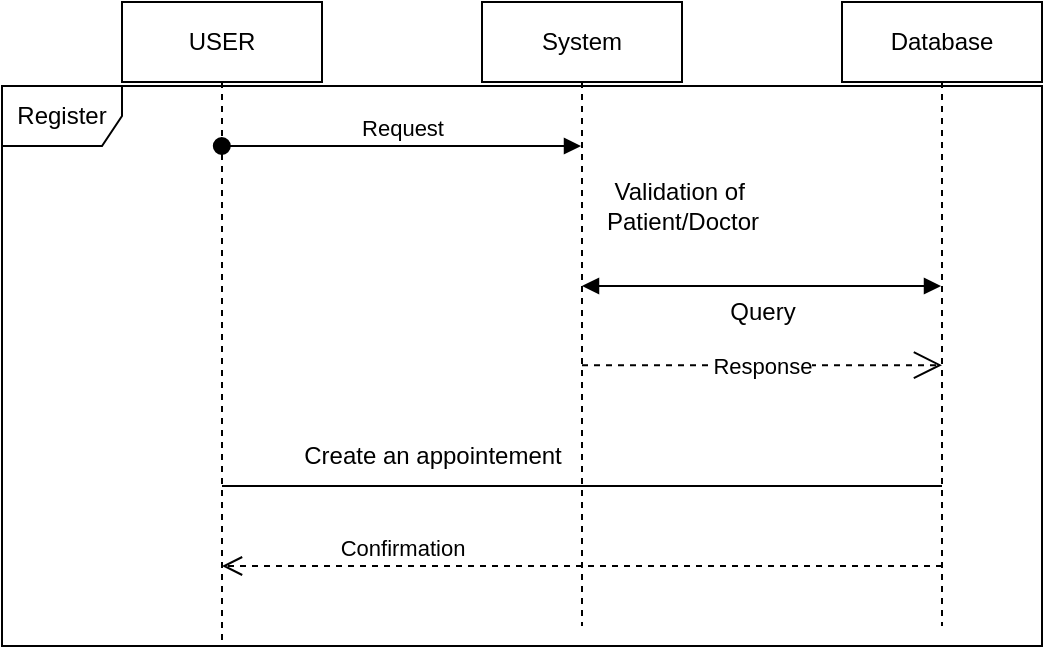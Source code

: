 <mxfile version="25.0.3">
  <diagram name="Page-1" id="929967ad-93f9-6ef4-fab6-5d389245f69c">
    <mxGraphModel dx="1050" dy="557" grid="1" gridSize="10" guides="1" tooltips="1" connect="1" arrows="1" fold="1" page="1" pageScale="1.5" pageWidth="1169" pageHeight="826" background="none" math="0" shadow="0">
      <root>
        <mxCell id="0" style=";html=1;" />
        <mxCell id="1" style=";html=1;" parent="0" />
        <mxCell id="pPTR574hBDZLhEBa0Hd8-18" value="Register" style="shape=umlFrame;whiteSpace=wrap;html=1;pointerEvents=0;" parent="1" vertex="1">
          <mxGeometry x="80" y="80" width="520" height="280" as="geometry" />
        </mxCell>
        <mxCell id="pPTR574hBDZLhEBa0Hd8-19" value="USER" style="shape=umlLifeline;perimeter=lifelinePerimeter;whiteSpace=wrap;html=1;container=1;dropTarget=0;collapsible=0;recursiveResize=0;outlineConnect=0;portConstraint=eastwest;newEdgeStyle={&quot;curved&quot;:0,&quot;rounded&quot;:0};" parent="1" vertex="1">
          <mxGeometry x="140" y="38" width="100" height="322" as="geometry" />
        </mxCell>
        <mxCell id="pPTR574hBDZLhEBa0Hd8-20" value="System" style="shape=umlLifeline;perimeter=lifelinePerimeter;whiteSpace=wrap;html=1;container=1;dropTarget=0;collapsible=0;recursiveResize=0;outlineConnect=0;portConstraint=eastwest;newEdgeStyle={&quot;curved&quot;:0,&quot;rounded&quot;:0};" parent="1" vertex="1">
          <mxGeometry x="320" y="38" width="100" height="312" as="geometry" />
        </mxCell>
        <mxCell id="pPTR574hBDZLhEBa0Hd8-24" value="Database" style="shape=umlLifeline;perimeter=lifelinePerimeter;whiteSpace=wrap;html=1;container=1;dropTarget=0;collapsible=0;recursiveResize=0;outlineConnect=0;portConstraint=eastwest;newEdgeStyle={&quot;curved&quot;:0,&quot;rounded&quot;:0};" parent="1" vertex="1">
          <mxGeometry x="500" y="38" width="100" height="312" as="geometry" />
        </mxCell>
        <mxCell id="pPTR574hBDZLhEBa0Hd8-26" value="Request" style="html=1;verticalAlign=bottom;startArrow=oval;startFill=1;endArrow=block;startSize=8;curved=0;rounded=0;" parent="1" edge="1">
          <mxGeometry width="60" relative="1" as="geometry">
            <mxPoint x="189.912" y="110.0" as="sourcePoint" />
            <mxPoint x="369.5" y="110.0" as="targetPoint" />
          </mxGeometry>
        </mxCell>
        <mxCell id="pPTR574hBDZLhEBa0Hd8-29" value="Validation of&amp;nbsp;&lt;div&gt;Patient/Doctor&lt;/div&gt;" style="text;html=1;align=center;verticalAlign=middle;resizable=0;points=[];autosize=1;strokeColor=none;fillColor=none;" parent="1" vertex="1">
          <mxGeometry x="370" y="120" width="100" height="40" as="geometry" />
        </mxCell>
        <mxCell id="pPTR574hBDZLhEBa0Hd8-31" value="" style="endArrow=block;startArrow=block;endFill=1;startFill=1;html=1;rounded=0;" parent="1" target="pPTR574hBDZLhEBa0Hd8-24" edge="1">
          <mxGeometry width="160" relative="1" as="geometry">
            <mxPoint x="370" y="180" as="sourcePoint" />
            <mxPoint x="530" y="180" as="targetPoint" />
          </mxGeometry>
        </mxCell>
        <mxCell id="pPTR574hBDZLhEBa0Hd8-32" value="Query" style="text;html=1;align=center;verticalAlign=middle;resizable=0;points=[];autosize=1;strokeColor=none;fillColor=none;" parent="1" vertex="1">
          <mxGeometry x="430" y="178" width="60" height="30" as="geometry" />
        </mxCell>
        <mxCell id="pPTR574hBDZLhEBa0Hd8-34" value="Response" style="endArrow=open;endSize=12;dashed=1;html=1;rounded=0;" parent="1" source="pPTR574hBDZLhEBa0Hd8-20" edge="1">
          <mxGeometry width="160" relative="1" as="geometry">
            <mxPoint x="390" y="219.58" as="sourcePoint" />
            <mxPoint x="550" y="219.58" as="targetPoint" />
          </mxGeometry>
        </mxCell>
        <mxCell id="pPTR574hBDZLhEBa0Hd8-35" value="" style="endArrow=none;html=1;edgeStyle=orthogonalEdgeStyle;rounded=0;" parent="1" source="pPTR574hBDZLhEBa0Hd8-19" edge="1">
          <mxGeometry relative="1" as="geometry">
            <mxPoint x="390" y="280" as="sourcePoint" />
            <mxPoint x="550" y="280" as="targetPoint" />
            <Array as="points">
              <mxPoint x="280" y="280" />
              <mxPoint x="280" y="280" />
            </Array>
          </mxGeometry>
        </mxCell>
        <mxCell id="pPTR574hBDZLhEBa0Hd8-38" value="Create an appointement" style="text;html=1;align=center;verticalAlign=middle;resizable=0;points=[];autosize=1;strokeColor=none;fillColor=none;" parent="1" vertex="1">
          <mxGeometry x="220" y="250" width="150" height="30" as="geometry" />
        </mxCell>
        <mxCell id="pPTR574hBDZLhEBa0Hd8-39" value="Confirmation" style="html=1;verticalAlign=bottom;endArrow=open;dashed=1;endSize=8;curved=0;rounded=0;" parent="1" target="pPTR574hBDZLhEBa0Hd8-19" edge="1">
          <mxGeometry x="0.499" relative="1" as="geometry">
            <mxPoint x="550" y="320" as="sourcePoint" />
            <mxPoint x="470" y="320" as="targetPoint" />
            <mxPoint as="offset" />
          </mxGeometry>
        </mxCell>
      </root>
    </mxGraphModel>
  </diagram>
</mxfile>
